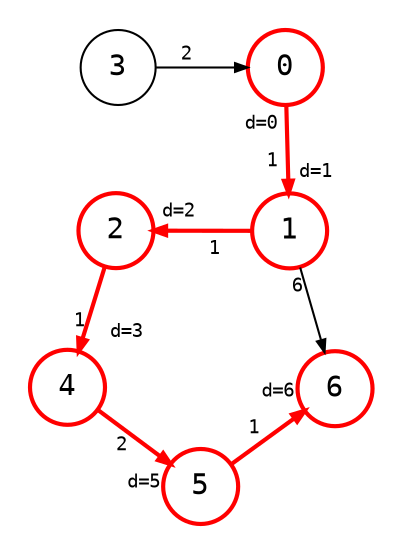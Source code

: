 digraph {
    node [shape=circle, fontname="monospace"];
    edge [arrowsize=0.6, fontname="monospace", fontsize=9];
    layout=neato;
    scale=1.0;
    normalize=true;
    pad=0.2;
    // splines=line

    3 [color="#bbb", fontcolor="#bbb"];
    0, 1, 2, 4, 5, 6 [style=bold, color=red];

    0 -> 1 [
        color=red,
        style=bold,
        headlabel=<
            <table border="0" cellpadding="5" cellspacing="0">
                <tr>
                    <td>d=1</td>
                </tr>
            </table>
        >,
        taillabel=<
            <table border="0" cellpadding="4" cellspacing="0">
                <tr>
                    <td>d=0</td>
                </tr>
            </table>
            >,
        label=<
            <table border="0" cellpadding="4" cellspacing="0">
                <tr>
                    <td>1</td>
                </tr>
            </table>
        >
    ];

    1 -> 2 [
        style=bold, 
        color=red, 
        headlabel=<
            <table border="0">
                <tr>
                    <td>d=2</td>
                </tr>
            </table>
        >,
        label=<
            <table border="0">
                <tr>
                    <td>   1  </td>
                </tr>
            </table>
        >
    ];

    3 -> 0 [
        color="#bbb",
        fontcolor="#bbb",
        label=<
            <table border="0" cellpadding="1" cellspacing="0">
                <tr>
                    <td>2</td>
                </tr>
            </table>
        >
    ];

    1 -> 6 [
        color="#bbb",
        fontcolor="#bbb",
        label=<
            <table border="0" cellpadding="3" cellspacing="0">
                <tr>
                    <td>6</td>
                </tr>
            </table>
        >
    ];

    2 -> 3 [style=invis];

    2 -> 4 [
        style=bold, 
        color=red, 
        headlabel=<
            <table border="0">
                <tr>
                    <td>  d=3</td>
                </tr>
            </table>
        >,
        label=<
            <table border="0">
                <tr>
                    <td>  1</td>
                </tr>
            </table>
        >
    ];

    4 -> 5 [
        style=bold, 
        color=red, 
        headlabel=<
            <table border="0">
                <tr>
                    <td> d=5</td>
                </tr>
            </table>
        >,
        label=<
            <table border="0" cellpadding="1" cellspacing="0">
                <tr>
                    <td> 2</td>
                </tr>
            </table>
        >
    ];

    5 -> 6 [
        style=bold, 
        color=red, 
        headlabel=<
            <table border="0">
                <tr>
                    <td> d=6</td>
                </tr>
            </table>
        >,
        label=<
            <table border="0" cellpadding="1" cellspacing="0">
                <tr>
                    <td>1</td>
                </tr>
            </table>
        >
    ];
}
